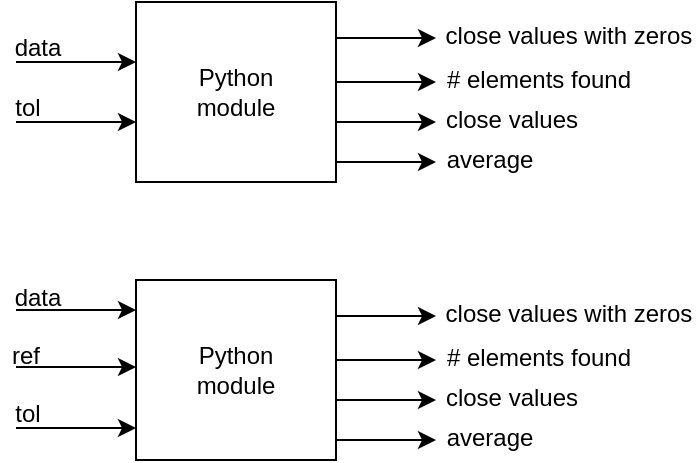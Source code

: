 <mxfile version="21.7.5" type="device">
  <diagram name="Página-1" id="k2syKi3XeiyKLumbIgsJ">
    <mxGraphModel dx="526" dy="265" grid="0" gridSize="10" guides="1" tooltips="1" connect="1" arrows="1" fold="1" page="1" pageScale="1" pageWidth="1169" pageHeight="827" math="0" shadow="0">
      <root>
        <mxCell id="0" />
        <mxCell id="1" parent="0" />
        <mxCell id="YDH5TysDv2SLVfMKjDqF-2" value="" style="endArrow=classic;html=1;rounded=0;" edge="1" parent="1">
          <mxGeometry width="50" height="50" relative="1" as="geometry">
            <mxPoint x="320" y="170" as="sourcePoint" />
            <mxPoint x="380" y="170" as="targetPoint" />
          </mxGeometry>
        </mxCell>
        <mxCell id="YDH5TysDv2SLVfMKjDqF-3" value="" style="endArrow=classic;html=1;rounded=0;" edge="1" parent="1">
          <mxGeometry width="50" height="50" relative="1" as="geometry">
            <mxPoint x="320" y="200" as="sourcePoint" />
            <mxPoint x="380" y="200" as="targetPoint" />
          </mxGeometry>
        </mxCell>
        <mxCell id="YDH5TysDv2SLVfMKjDqF-4" value="data" style="text;html=1;strokeColor=none;fillColor=none;align=center;verticalAlign=middle;whiteSpace=wrap;rounded=0;" vertex="1" parent="1">
          <mxGeometry x="315" y="158" width="32" height="10" as="geometry" />
        </mxCell>
        <mxCell id="YDH5TysDv2SLVfMKjDqF-5" value="tol" style="text;html=1;strokeColor=none;fillColor=none;align=center;verticalAlign=middle;whiteSpace=wrap;rounded=0;" vertex="1" parent="1">
          <mxGeometry x="315" y="188" width="22" height="10" as="geometry" />
        </mxCell>
        <mxCell id="YDH5TysDv2SLVfMKjDqF-6" value="Python&lt;br&gt;module" style="rounded=0;whiteSpace=wrap;html=1;" vertex="1" parent="1">
          <mxGeometry x="380" y="140" width="100" height="90" as="geometry" />
        </mxCell>
        <mxCell id="YDH5TysDv2SLVfMKjDqF-7" value="" style="endArrow=classic;html=1;rounded=0;" edge="1" parent="1">
          <mxGeometry width="50" height="50" relative="1" as="geometry">
            <mxPoint x="480" y="158" as="sourcePoint" />
            <mxPoint x="530" y="158" as="targetPoint" />
          </mxGeometry>
        </mxCell>
        <mxCell id="YDH5TysDv2SLVfMKjDqF-8" value="" style="endArrow=classic;html=1;rounded=0;" edge="1" parent="1">
          <mxGeometry width="50" height="50" relative="1" as="geometry">
            <mxPoint x="480" y="180" as="sourcePoint" />
            <mxPoint x="530" y="180" as="targetPoint" />
          </mxGeometry>
        </mxCell>
        <mxCell id="YDH5TysDv2SLVfMKjDqF-9" value="" style="endArrow=classic;html=1;rounded=0;" edge="1" parent="1">
          <mxGeometry width="50" height="50" relative="1" as="geometry">
            <mxPoint x="480" y="200" as="sourcePoint" />
            <mxPoint x="530" y="200" as="targetPoint" />
          </mxGeometry>
        </mxCell>
        <mxCell id="YDH5TysDv2SLVfMKjDqF-10" value="" style="endArrow=classic;html=1;rounded=0;" edge="1" parent="1">
          <mxGeometry width="50" height="50" relative="1" as="geometry">
            <mxPoint x="480" y="220" as="sourcePoint" />
            <mxPoint x="530" y="220" as="targetPoint" />
          </mxGeometry>
        </mxCell>
        <mxCell id="YDH5TysDv2SLVfMKjDqF-11" value="close values with zeros" style="text;html=1;strokeColor=none;fillColor=none;align=center;verticalAlign=middle;whiteSpace=wrap;rounded=0;" vertex="1" parent="1">
          <mxGeometry x="533" y="152" width="127" height="10" as="geometry" />
        </mxCell>
        <mxCell id="YDH5TysDv2SLVfMKjDqF-12" value="# elements found" style="text;html=1;strokeColor=none;fillColor=none;align=center;verticalAlign=middle;whiteSpace=wrap;rounded=0;" vertex="1" parent="1">
          <mxGeometry x="533" y="174" width="97" height="10" as="geometry" />
        </mxCell>
        <mxCell id="YDH5TysDv2SLVfMKjDqF-13" value="close values" style="text;html=1;strokeColor=none;fillColor=none;align=center;verticalAlign=middle;whiteSpace=wrap;rounded=0;" vertex="1" parent="1">
          <mxGeometry x="533" y="194" width="70" height="10" as="geometry" />
        </mxCell>
        <mxCell id="YDH5TysDv2SLVfMKjDqF-14" value="average" style="text;html=1;strokeColor=none;fillColor=none;align=center;verticalAlign=middle;whiteSpace=wrap;rounded=0;" vertex="1" parent="1">
          <mxGeometry x="534" y="214" width="46" height="10" as="geometry" />
        </mxCell>
        <mxCell id="YDH5TysDv2SLVfMKjDqF-15" value="" style="endArrow=classic;html=1;rounded=0;" edge="1" parent="1">
          <mxGeometry width="50" height="50" relative="1" as="geometry">
            <mxPoint x="320" y="294" as="sourcePoint" />
            <mxPoint x="380" y="294" as="targetPoint" />
          </mxGeometry>
        </mxCell>
        <mxCell id="YDH5TysDv2SLVfMKjDqF-16" value="" style="endArrow=classic;html=1;rounded=0;" edge="1" parent="1">
          <mxGeometry width="50" height="50" relative="1" as="geometry">
            <mxPoint x="320" y="353" as="sourcePoint" />
            <mxPoint x="380" y="353" as="targetPoint" />
          </mxGeometry>
        </mxCell>
        <mxCell id="YDH5TysDv2SLVfMKjDqF-17" value="data" style="text;html=1;strokeColor=none;fillColor=none;align=center;verticalAlign=middle;whiteSpace=wrap;rounded=0;" vertex="1" parent="1">
          <mxGeometry x="315" y="283" width="32" height="10" as="geometry" />
        </mxCell>
        <mxCell id="YDH5TysDv2SLVfMKjDqF-18" value="tol" style="text;html=1;strokeColor=none;fillColor=none;align=center;verticalAlign=middle;whiteSpace=wrap;rounded=0;" vertex="1" parent="1">
          <mxGeometry x="315" y="341" width="22" height="10" as="geometry" />
        </mxCell>
        <mxCell id="YDH5TysDv2SLVfMKjDqF-19" value="Python&lt;br&gt;module" style="rounded=0;whiteSpace=wrap;html=1;" vertex="1" parent="1">
          <mxGeometry x="380" y="279" width="100" height="90" as="geometry" />
        </mxCell>
        <mxCell id="YDH5TysDv2SLVfMKjDqF-20" value="" style="endArrow=classic;html=1;rounded=0;" edge="1" parent="1">
          <mxGeometry width="50" height="50" relative="1" as="geometry">
            <mxPoint x="480" y="297" as="sourcePoint" />
            <mxPoint x="530" y="297" as="targetPoint" />
          </mxGeometry>
        </mxCell>
        <mxCell id="YDH5TysDv2SLVfMKjDqF-21" value="" style="endArrow=classic;html=1;rounded=0;" edge="1" parent="1">
          <mxGeometry width="50" height="50" relative="1" as="geometry">
            <mxPoint x="480" y="319" as="sourcePoint" />
            <mxPoint x="530" y="319" as="targetPoint" />
          </mxGeometry>
        </mxCell>
        <mxCell id="YDH5TysDv2SLVfMKjDqF-22" value="" style="endArrow=classic;html=1;rounded=0;" edge="1" parent="1">
          <mxGeometry width="50" height="50" relative="1" as="geometry">
            <mxPoint x="480" y="339" as="sourcePoint" />
            <mxPoint x="530" y="339" as="targetPoint" />
          </mxGeometry>
        </mxCell>
        <mxCell id="YDH5TysDv2SLVfMKjDqF-23" value="" style="endArrow=classic;html=1;rounded=0;" edge="1" parent="1">
          <mxGeometry width="50" height="50" relative="1" as="geometry">
            <mxPoint x="480" y="359" as="sourcePoint" />
            <mxPoint x="530" y="359" as="targetPoint" />
          </mxGeometry>
        </mxCell>
        <mxCell id="YDH5TysDv2SLVfMKjDqF-24" value="close values with zeros" style="text;html=1;strokeColor=none;fillColor=none;align=center;verticalAlign=middle;whiteSpace=wrap;rounded=0;" vertex="1" parent="1">
          <mxGeometry x="533" y="291" width="127" height="10" as="geometry" />
        </mxCell>
        <mxCell id="YDH5TysDv2SLVfMKjDqF-25" value="# elements found" style="text;html=1;strokeColor=none;fillColor=none;align=center;verticalAlign=middle;whiteSpace=wrap;rounded=0;" vertex="1" parent="1">
          <mxGeometry x="533" y="313" width="97" height="10" as="geometry" />
        </mxCell>
        <mxCell id="YDH5TysDv2SLVfMKjDqF-26" value="close values" style="text;html=1;strokeColor=none;fillColor=none;align=center;verticalAlign=middle;whiteSpace=wrap;rounded=0;" vertex="1" parent="1">
          <mxGeometry x="533" y="333" width="70" height="10" as="geometry" />
        </mxCell>
        <mxCell id="YDH5TysDv2SLVfMKjDqF-27" value="average" style="text;html=1;strokeColor=none;fillColor=none;align=center;verticalAlign=middle;whiteSpace=wrap;rounded=0;" vertex="1" parent="1">
          <mxGeometry x="534" y="353" width="46" height="10" as="geometry" />
        </mxCell>
        <mxCell id="YDH5TysDv2SLVfMKjDqF-28" value="" style="endArrow=classic;html=1;rounded=0;" edge="1" parent="1">
          <mxGeometry width="50" height="50" relative="1" as="geometry">
            <mxPoint x="320" y="322.52" as="sourcePoint" />
            <mxPoint x="380" y="322.52" as="targetPoint" />
          </mxGeometry>
        </mxCell>
        <mxCell id="YDH5TysDv2SLVfMKjDqF-29" value="ref" style="text;html=1;strokeColor=none;fillColor=none;align=center;verticalAlign=middle;whiteSpace=wrap;rounded=0;" vertex="1" parent="1">
          <mxGeometry x="315" y="311.52" width="20" height="10" as="geometry" />
        </mxCell>
      </root>
    </mxGraphModel>
  </diagram>
</mxfile>
